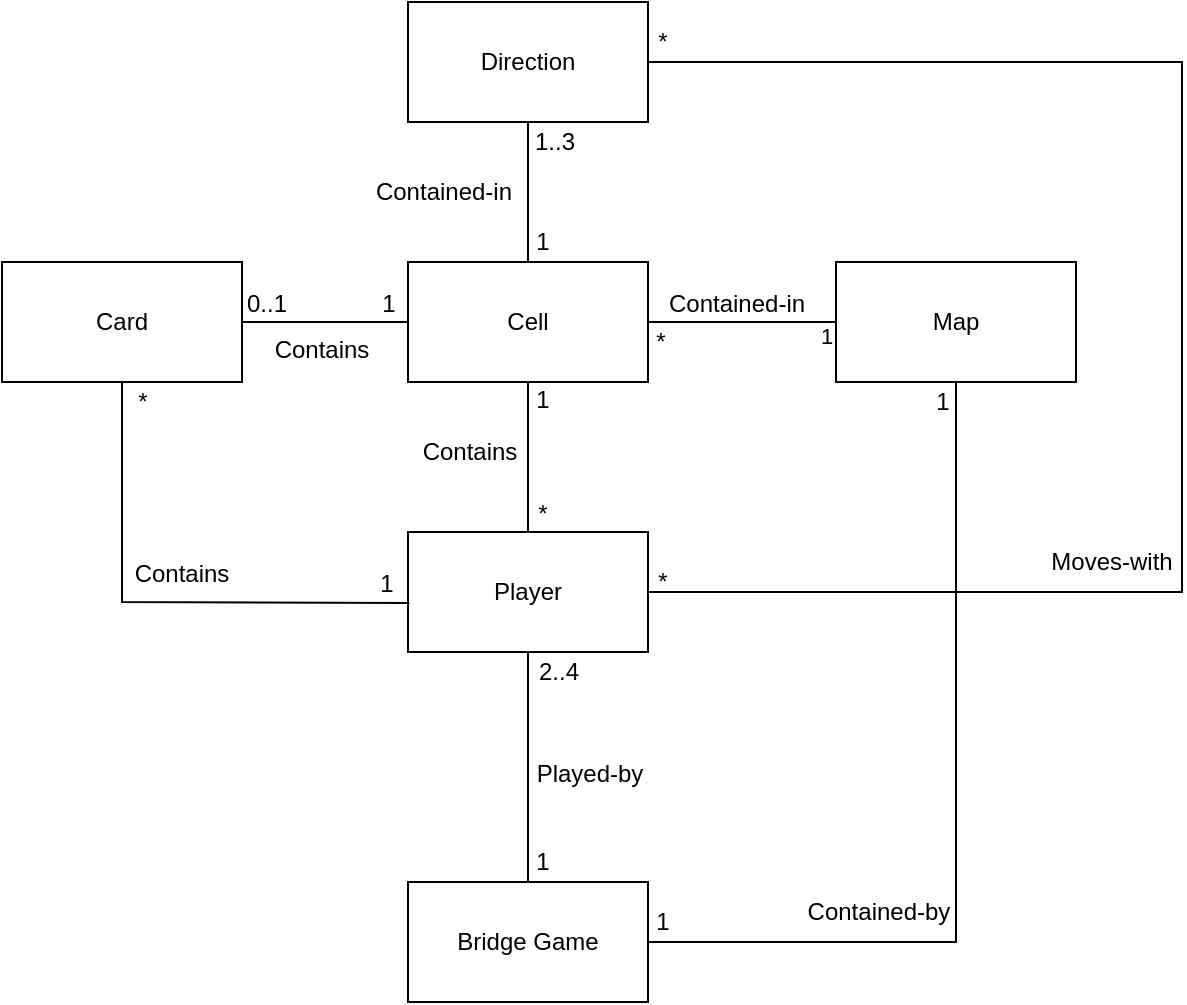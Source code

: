 <mxfile version="19.0.3" type="device"><diagram id="ruE7vOwBlxiqpUH9zcFt" name="Page-1"><mxGraphModel dx="1185" dy="662" grid="1" gridSize="10" guides="1" tooltips="1" connect="1" arrows="1" fold="1" page="1" pageScale="1" pageWidth="827" pageHeight="1169" math="0" shadow="0"><root><mxCell id="0"/><mxCell id="1" parent="0"/><mxCell id="dtkMu8u0itZkw32Z6fuV-1" value="Cell" style="rounded=0;whiteSpace=wrap;html=1;" vertex="1" parent="1"><mxGeometry x="253" y="160" width="120" height="60" as="geometry"/></mxCell><mxCell id="dtkMu8u0itZkw32Z6fuV-2" value="Map" style="rounded=0;whiteSpace=wrap;html=1;" vertex="1" parent="1"><mxGeometry x="467" y="160" width="120" height="60" as="geometry"/></mxCell><mxCell id="dtkMu8u0itZkw32Z6fuV-3" value="" style="endArrow=none;html=1;rounded=0;exitX=1;exitY=0.5;exitDx=0;exitDy=0;entryX=0;entryY=0.5;entryDx=0;entryDy=0;" edge="1" parent="1" source="dtkMu8u0itZkw32Z6fuV-1" target="dtkMu8u0itZkw32Z6fuV-2"><mxGeometry width="50" height="50" relative="1" as="geometry"><mxPoint x="503" y="280" as="sourcePoint"/><mxPoint x="553" y="230" as="targetPoint"/></mxGeometry></mxCell><mxCell id="dtkMu8u0itZkw32Z6fuV-4" value="1" style="edgeLabel;html=1;align=center;verticalAlign=middle;resizable=0;points=[];" vertex="1" connectable="0" parent="dtkMu8u0itZkw32Z6fuV-3"><mxGeometry x="0.638" y="-5" relative="1" as="geometry"><mxPoint x="12" y="2" as="offset"/></mxGeometry></mxCell><mxCell id="dtkMu8u0itZkw32Z6fuV-6" value="*" style="text;html=1;align=center;verticalAlign=middle;resizable=0;points=[];autosize=1;strokeColor=none;fillColor=none;" vertex="1" parent="1"><mxGeometry x="369" y="190" width="20" height="20" as="geometry"/></mxCell><mxCell id="dtkMu8u0itZkw32Z6fuV-7" value="Player" style="rounded=0;whiteSpace=wrap;html=1;" vertex="1" parent="1"><mxGeometry x="253" y="295" width="120" height="60" as="geometry"/></mxCell><mxCell id="dtkMu8u0itZkw32Z6fuV-8" value="" style="endArrow=none;html=1;rounded=0;entryX=0.5;entryY=1;entryDx=0;entryDy=0;exitX=0.5;exitY=0;exitDx=0;exitDy=0;" edge="1" parent="1" source="dtkMu8u0itZkw32Z6fuV-7" target="dtkMu8u0itZkw32Z6fuV-1"><mxGeometry width="50" height="50" relative="1" as="geometry"><mxPoint x="503" y="280" as="sourcePoint"/><mxPoint x="553" y="230" as="targetPoint"/></mxGeometry></mxCell><mxCell id="dtkMu8u0itZkw32Z6fuV-9" value="1" style="text;html=1;align=center;verticalAlign=middle;resizable=0;points=[];autosize=1;strokeColor=none;fillColor=none;" vertex="1" parent="1"><mxGeometry x="310" y="219" width="20" height="20" as="geometry"/></mxCell><mxCell id="dtkMu8u0itZkw32Z6fuV-10" value="*" style="text;html=1;align=center;verticalAlign=middle;resizable=0;points=[];autosize=1;strokeColor=none;fillColor=none;" vertex="1" parent="1"><mxGeometry x="310" y="276" width="20" height="20" as="geometry"/></mxCell><mxCell id="dtkMu8u0itZkw32Z6fuV-12" value="Contained-in" style="text;html=1;align=center;verticalAlign=middle;resizable=0;points=[];autosize=1;strokeColor=none;fillColor=none;" vertex="1" parent="1"><mxGeometry x="377" y="171" width="80" height="20" as="geometry"/></mxCell><mxCell id="dtkMu8u0itZkw32Z6fuV-13" value="Direction" style="rounded=0;whiteSpace=wrap;html=1;" vertex="1" parent="1"><mxGeometry x="253" y="30" width="120" height="60" as="geometry"/></mxCell><mxCell id="dtkMu8u0itZkw32Z6fuV-14" value="" style="endArrow=none;html=1;rounded=0;entryX=0.5;entryY=1;entryDx=0;entryDy=0;exitX=0.5;exitY=0;exitDx=0;exitDy=0;" edge="1" parent="1" source="dtkMu8u0itZkw32Z6fuV-1" target="dtkMu8u0itZkw32Z6fuV-13"><mxGeometry width="50" height="50" relative="1" as="geometry"><mxPoint x="503" y="280" as="sourcePoint"/><mxPoint x="553" y="230" as="targetPoint"/></mxGeometry></mxCell><mxCell id="dtkMu8u0itZkw32Z6fuV-15" value="1" style="text;html=1;align=center;verticalAlign=middle;resizable=0;points=[];autosize=1;strokeColor=none;fillColor=none;" vertex="1" parent="1"><mxGeometry x="310" y="140" width="20" height="20" as="geometry"/></mxCell><mxCell id="dtkMu8u0itZkw32Z6fuV-16" value="1..3" style="text;html=1;align=center;verticalAlign=middle;resizable=0;points=[];autosize=1;strokeColor=none;fillColor=none;" vertex="1" parent="1"><mxGeometry x="306" y="90" width="40" height="20" as="geometry"/></mxCell><mxCell id="dtkMu8u0itZkw32Z6fuV-17" value="Card" style="rounded=0;whiteSpace=wrap;html=1;" vertex="1" parent="1"><mxGeometry x="50" y="160" width="120" height="60" as="geometry"/></mxCell><mxCell id="dtkMu8u0itZkw32Z6fuV-18" value="" style="endArrow=none;html=1;rounded=0;entryX=1;entryY=0.5;entryDx=0;entryDy=0;" edge="1" parent="1" source="dtkMu8u0itZkw32Z6fuV-1" target="dtkMu8u0itZkw32Z6fuV-17"><mxGeometry width="50" height="50" relative="1" as="geometry"><mxPoint x="250" y="190" as="sourcePoint"/><mxPoint x="310" y="160" as="targetPoint"/></mxGeometry></mxCell><mxCell id="dtkMu8u0itZkw32Z6fuV-20" value="1" style="text;html=1;align=center;verticalAlign=middle;resizable=0;points=[];autosize=1;strokeColor=none;fillColor=none;" vertex="1" parent="1"><mxGeometry x="233" y="171" width="20" height="20" as="geometry"/></mxCell><mxCell id="dtkMu8u0itZkw32Z6fuV-21" value="0..1" style="text;html=1;align=center;verticalAlign=middle;resizable=0;points=[];autosize=1;strokeColor=none;fillColor=none;" vertex="1" parent="1"><mxGeometry x="162" y="171" width="40" height="20" as="geometry"/></mxCell><mxCell id="dtkMu8u0itZkw32Z6fuV-22" value="" style="endArrow=none;html=1;rounded=0;entryX=0.5;entryY=1;entryDx=0;entryDy=0;exitX=0.006;exitY=0.592;exitDx=0;exitDy=0;exitPerimeter=0;" edge="1" parent="1" source="dtkMu8u0itZkw32Z6fuV-7" target="dtkMu8u0itZkw32Z6fuV-17"><mxGeometry width="50" height="50" relative="1" as="geometry"><mxPoint x="260" y="210" as="sourcePoint"/><mxPoint x="310" y="160" as="targetPoint"/><Array as="points"><mxPoint x="110" y="330"/></Array></mxGeometry></mxCell><mxCell id="dtkMu8u0itZkw32Z6fuV-23" value="1" style="text;html=1;align=center;verticalAlign=middle;resizable=0;points=[];autosize=1;strokeColor=none;fillColor=none;" vertex="1" parent="1"><mxGeometry x="232" y="311" width="20" height="20" as="geometry"/></mxCell><mxCell id="dtkMu8u0itZkw32Z6fuV-24" value="*" style="text;html=1;align=center;verticalAlign=middle;resizable=0;points=[];autosize=1;strokeColor=none;fillColor=none;" vertex="1" parent="1"><mxGeometry x="110" y="220" width="20" height="20" as="geometry"/></mxCell><mxCell id="dtkMu8u0itZkw32Z6fuV-25" value="Contained-in" style="text;html=1;strokeColor=none;fillColor=none;align=center;verticalAlign=middle;whiteSpace=wrap;rounded=0;" vertex="1" parent="1"><mxGeometry x="230" y="110" width="82" height="30" as="geometry"/></mxCell><mxCell id="dtkMu8u0itZkw32Z6fuV-27" value="Contains" style="text;html=1;strokeColor=none;fillColor=none;align=center;verticalAlign=middle;whiteSpace=wrap;rounded=0;" vertex="1" parent="1"><mxGeometry x="180" y="189" width="60" height="30" as="geometry"/></mxCell><mxCell id="dtkMu8u0itZkw32Z6fuV-28" value="Contains" style="text;html=1;strokeColor=none;fillColor=none;align=center;verticalAlign=middle;whiteSpace=wrap;rounded=0;" vertex="1" parent="1"><mxGeometry x="110" y="301" width="60" height="30" as="geometry"/></mxCell><mxCell id="dtkMu8u0itZkw32Z6fuV-29" value="" style="endArrow=none;html=1;rounded=0;entryX=1;entryY=0.5;entryDx=0;entryDy=0;exitX=1;exitY=0.5;exitDx=0;exitDy=0;" edge="1" parent="1" source="dtkMu8u0itZkw32Z6fuV-7" target="dtkMu8u0itZkw32Z6fuV-13"><mxGeometry width="50" height="50" relative="1" as="geometry"><mxPoint x="260" y="210" as="sourcePoint"/><mxPoint x="310" y="160" as="targetPoint"/><Array as="points"><mxPoint x="640" y="325"/><mxPoint x="640" y="60"/></Array></mxGeometry></mxCell><mxCell id="dtkMu8u0itZkw32Z6fuV-30" value="*" style="text;html=1;align=center;verticalAlign=middle;resizable=0;points=[];autosize=1;strokeColor=none;fillColor=none;" vertex="1" parent="1"><mxGeometry x="370" y="310" width="20" height="20" as="geometry"/></mxCell><mxCell id="dtkMu8u0itZkw32Z6fuV-31" value="*" style="text;html=1;align=center;verticalAlign=middle;resizable=0;points=[];autosize=1;strokeColor=none;fillColor=none;" vertex="1" parent="1"><mxGeometry x="370" y="40" width="20" height="20" as="geometry"/></mxCell><mxCell id="dtkMu8u0itZkw32Z6fuV-32" value="Moves-with" style="text;html=1;strokeColor=none;fillColor=none;align=center;verticalAlign=middle;whiteSpace=wrap;rounded=0;" vertex="1" parent="1"><mxGeometry x="570" y="295" width="70" height="30" as="geometry"/></mxCell><mxCell id="dtkMu8u0itZkw32Z6fuV-33" value="Bridge Game" style="rounded=0;whiteSpace=wrap;html=1;" vertex="1" parent="1"><mxGeometry x="253" y="470" width="120" height="60" as="geometry"/></mxCell><mxCell id="dtkMu8u0itZkw32Z6fuV-34" value="" style="endArrow=none;html=1;rounded=0;entryX=0.5;entryY=0;entryDx=0;entryDy=0;exitX=0.5;exitY=1;exitDx=0;exitDy=0;" edge="1" parent="1" source="dtkMu8u0itZkw32Z6fuV-7" target="dtkMu8u0itZkw32Z6fuV-33"><mxGeometry width="50" height="50" relative="1" as="geometry"><mxPoint x="320" y="330" as="sourcePoint"/><mxPoint x="370" y="280" as="targetPoint"/></mxGeometry></mxCell><mxCell id="dtkMu8u0itZkw32Z6fuV-35" value="1" style="text;html=1;align=center;verticalAlign=middle;resizable=0;points=[];autosize=1;strokeColor=none;fillColor=none;" vertex="1" parent="1"><mxGeometry x="310" y="450" width="20" height="20" as="geometry"/></mxCell><mxCell id="dtkMu8u0itZkw32Z6fuV-36" value="2..4" style="text;html=1;align=center;verticalAlign=middle;resizable=0;points=[];autosize=1;strokeColor=none;fillColor=none;" vertex="1" parent="1"><mxGeometry x="308" y="355" width="40" height="20" as="geometry"/></mxCell><mxCell id="dtkMu8u0itZkw32Z6fuV-37" value="Played-by" style="text;html=1;strokeColor=none;fillColor=none;align=center;verticalAlign=middle;whiteSpace=wrap;rounded=0;" vertex="1" parent="1"><mxGeometry x="314" y="401" width="60" height="30" as="geometry"/></mxCell><mxCell id="dtkMu8u0itZkw32Z6fuV-38" value="" style="endArrow=none;html=1;rounded=0;entryX=0.5;entryY=1;entryDx=0;entryDy=0;exitX=1;exitY=0.5;exitDx=0;exitDy=0;" edge="1" parent="1" source="dtkMu8u0itZkw32Z6fuV-33" target="dtkMu8u0itZkw32Z6fuV-2"><mxGeometry width="50" height="50" relative="1" as="geometry"><mxPoint x="320" y="330" as="sourcePoint"/><mxPoint x="370" y="280" as="targetPoint"/><Array as="points"><mxPoint x="527" y="500"/></Array></mxGeometry></mxCell><mxCell id="dtkMu8u0itZkw32Z6fuV-39" value="1" style="text;html=1;align=center;verticalAlign=middle;resizable=0;points=[];autosize=1;strokeColor=none;fillColor=none;" vertex="1" parent="1"><mxGeometry x="370" y="480" width="20" height="20" as="geometry"/></mxCell><mxCell id="dtkMu8u0itZkw32Z6fuV-40" value="1" style="text;html=1;align=center;verticalAlign=middle;resizable=0;points=[];autosize=1;strokeColor=none;fillColor=none;" vertex="1" parent="1"><mxGeometry x="510" y="220" width="20" height="20" as="geometry"/></mxCell><mxCell id="dtkMu8u0itZkw32Z6fuV-41" value="Contains" style="text;html=1;strokeColor=none;fillColor=none;align=center;verticalAlign=middle;whiteSpace=wrap;rounded=0;" vertex="1" parent="1"><mxGeometry x="254" y="240" width="60" height="30" as="geometry"/></mxCell><mxCell id="dtkMu8u0itZkw32Z6fuV-42" value="Contained-by" style="text;html=1;strokeColor=none;fillColor=none;align=center;verticalAlign=middle;whiteSpace=wrap;rounded=0;" vertex="1" parent="1"><mxGeometry x="450" y="470" width="77" height="30" as="geometry"/></mxCell></root></mxGraphModel></diagram></mxfile>
